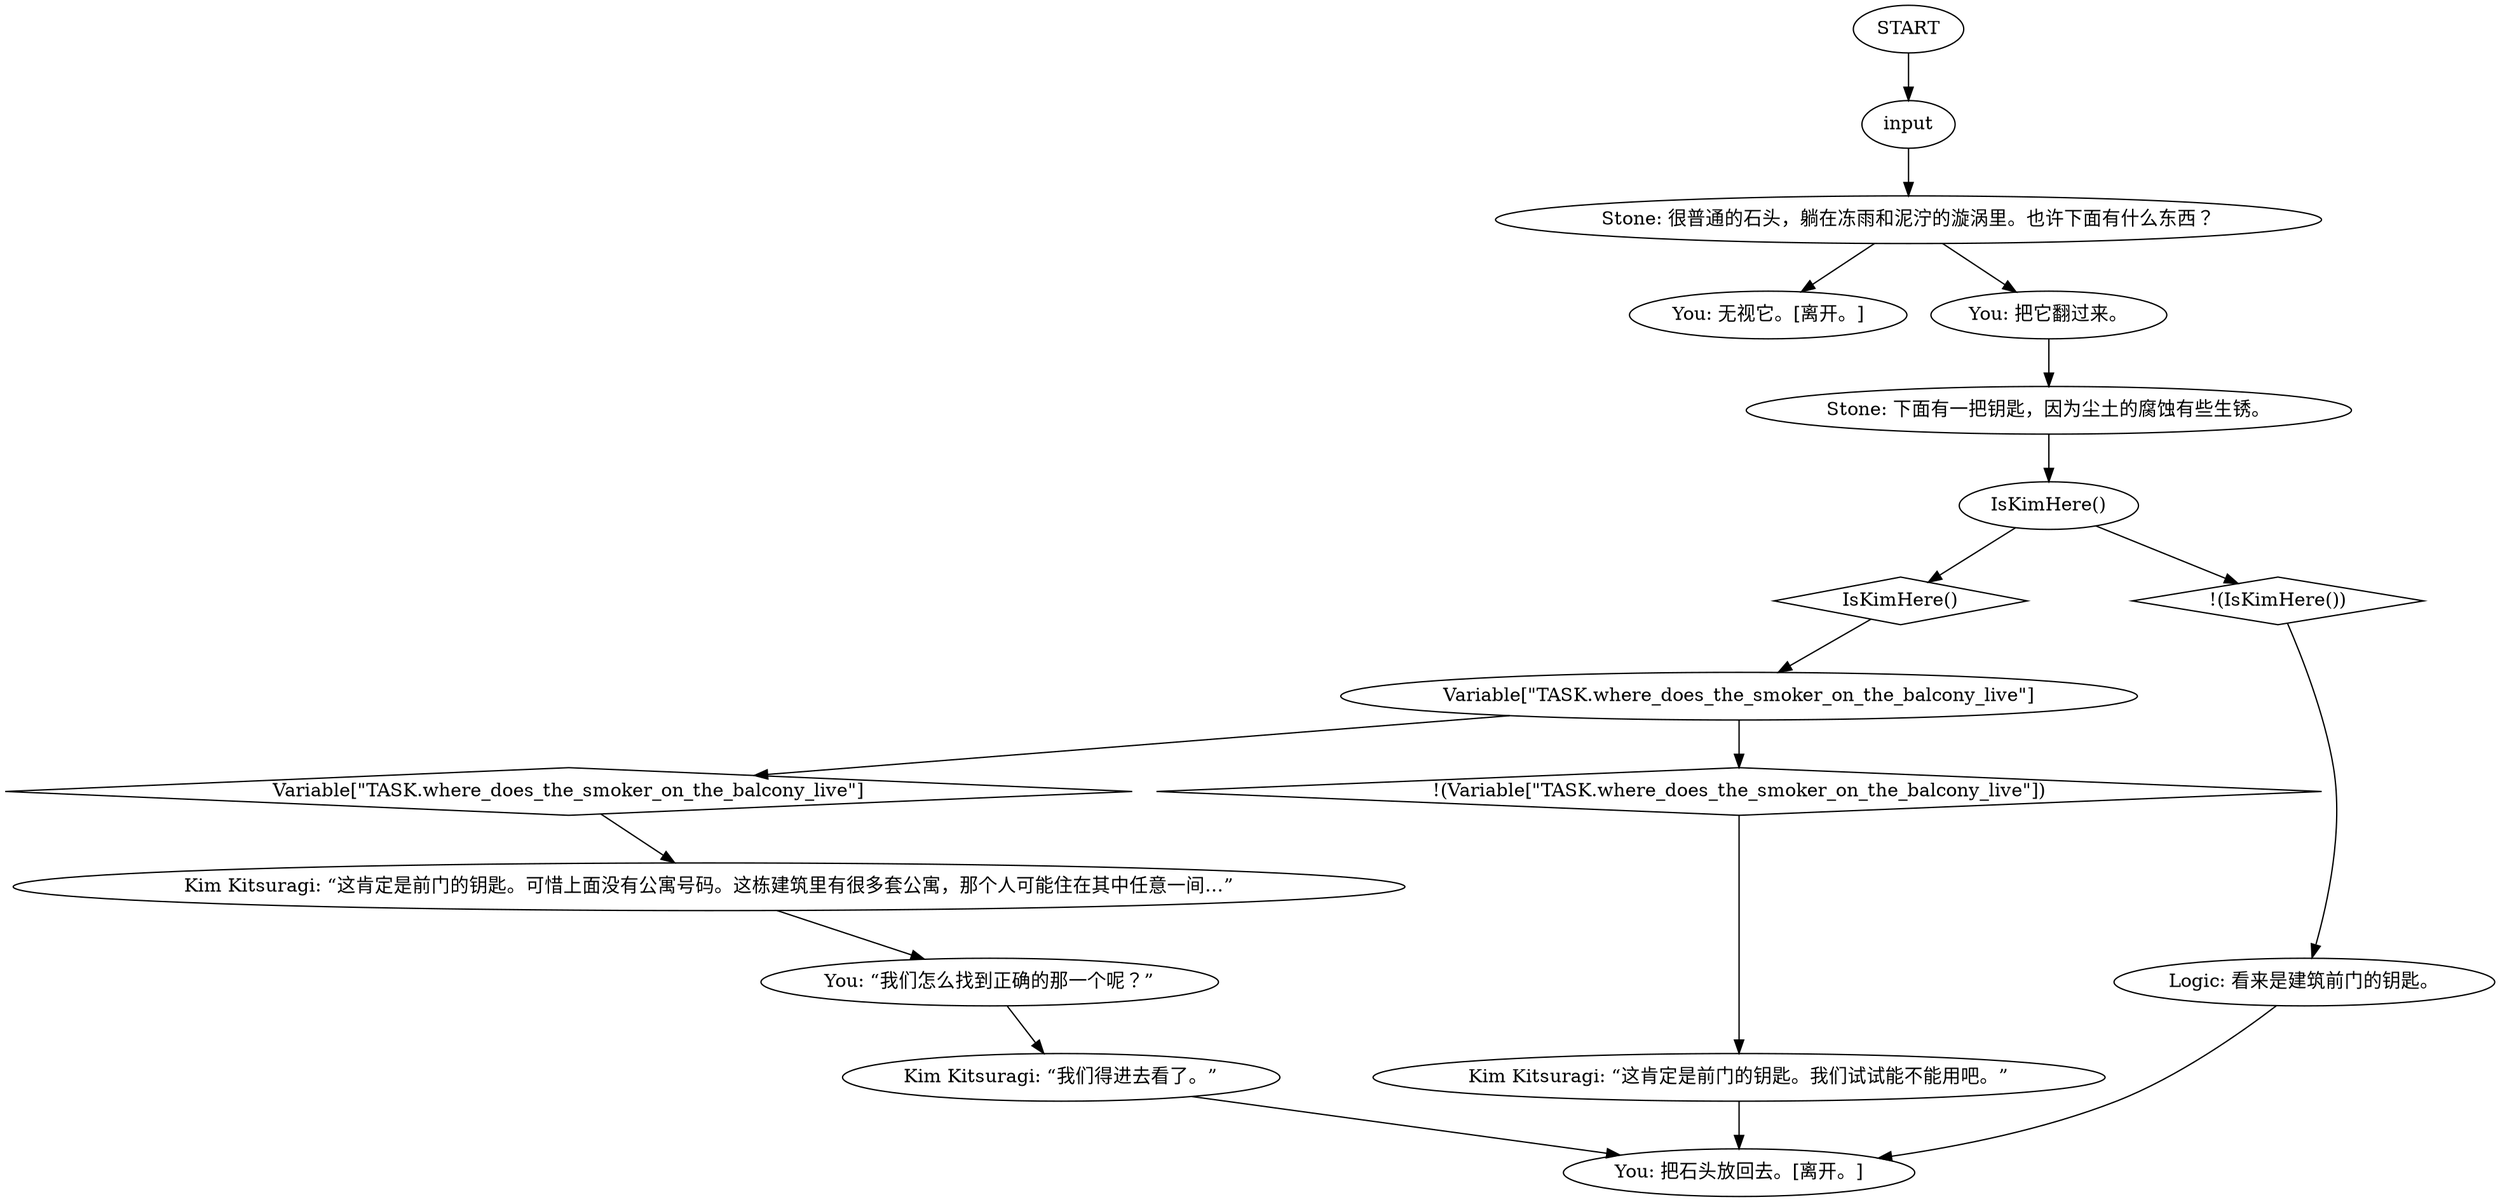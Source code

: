 # BACKYARD / STONE
# First follow-up convo with Kim where you discover keys under the stone.
# ==================================================
digraph G {
	  0 [label="START"];
	  1 [label="input"];
	  2 [label="You: 无视它。[离开。]"];
	  3 [label="Stone: 下面有一把钥匙，因为尘土的腐蚀有些生锈。"];
	  4 [label="Kim Kitsuragi: “我们得进去看了。”"];
	  5 [label="IsKimHere()"];
	  6 [label="IsKimHere()", shape=diamond];
	  7 [label="!(IsKimHere())", shape=diamond];
	  8 [label="Kim Kitsuragi: “这肯定是前门的钥匙。可惜上面没有公寓号码。这栋建筑里有很多套公寓，那个人可能住在其中任意一间…”"];
	  9 [label="Stone: 很普通的石头，躺在冻雨和泥泞的漩涡里。也许下面有什么东西？"];
	  10 [label="Variable[\"TASK.where_does_the_smoker_on_the_balcony_live\"]"];
	  11 [label="Variable[\"TASK.where_does_the_smoker_on_the_balcony_live\"]", shape=diamond];
	  12 [label="!(Variable[\"TASK.where_does_the_smoker_on_the_balcony_live\"])", shape=diamond];
	  13 [label="You: 把石头放回去。[离开。]"];
	  14 [label="You: “我们怎么找到正确的那一个呢？”"];
	  15 [label="Kim Kitsuragi: “这肯定是前门的钥匙。我们试试能不能用吧。”"];
	  17 [label="Logic: 看来是建筑前门的钥匙。"];
	  18 [label="You: 把它翻过来。"];
	  0 -> 1
	  1 -> 9
	  3 -> 5
	  4 -> 13
	  5 -> 6
	  5 -> 7
	  6 -> 10
	  7 -> 17
	  8 -> 14
	  9 -> 18
	  9 -> 2
	  10 -> 11
	  10 -> 12
	  11 -> 8
	  12 -> 15
	  14 -> 4
	  15 -> 13
	  17 -> 13
	  18 -> 3
}

